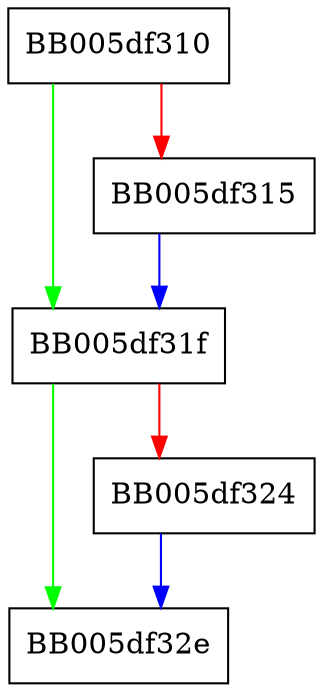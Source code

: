 digraph EVP_PKEY_meth_get_decrypt {
  node [shape="box"];
  graph [splines=ortho];
  BB005df310 -> BB005df31f [color="green"];
  BB005df310 -> BB005df315 [color="red"];
  BB005df315 -> BB005df31f [color="blue"];
  BB005df31f -> BB005df32e [color="green"];
  BB005df31f -> BB005df324 [color="red"];
  BB005df324 -> BB005df32e [color="blue"];
}
